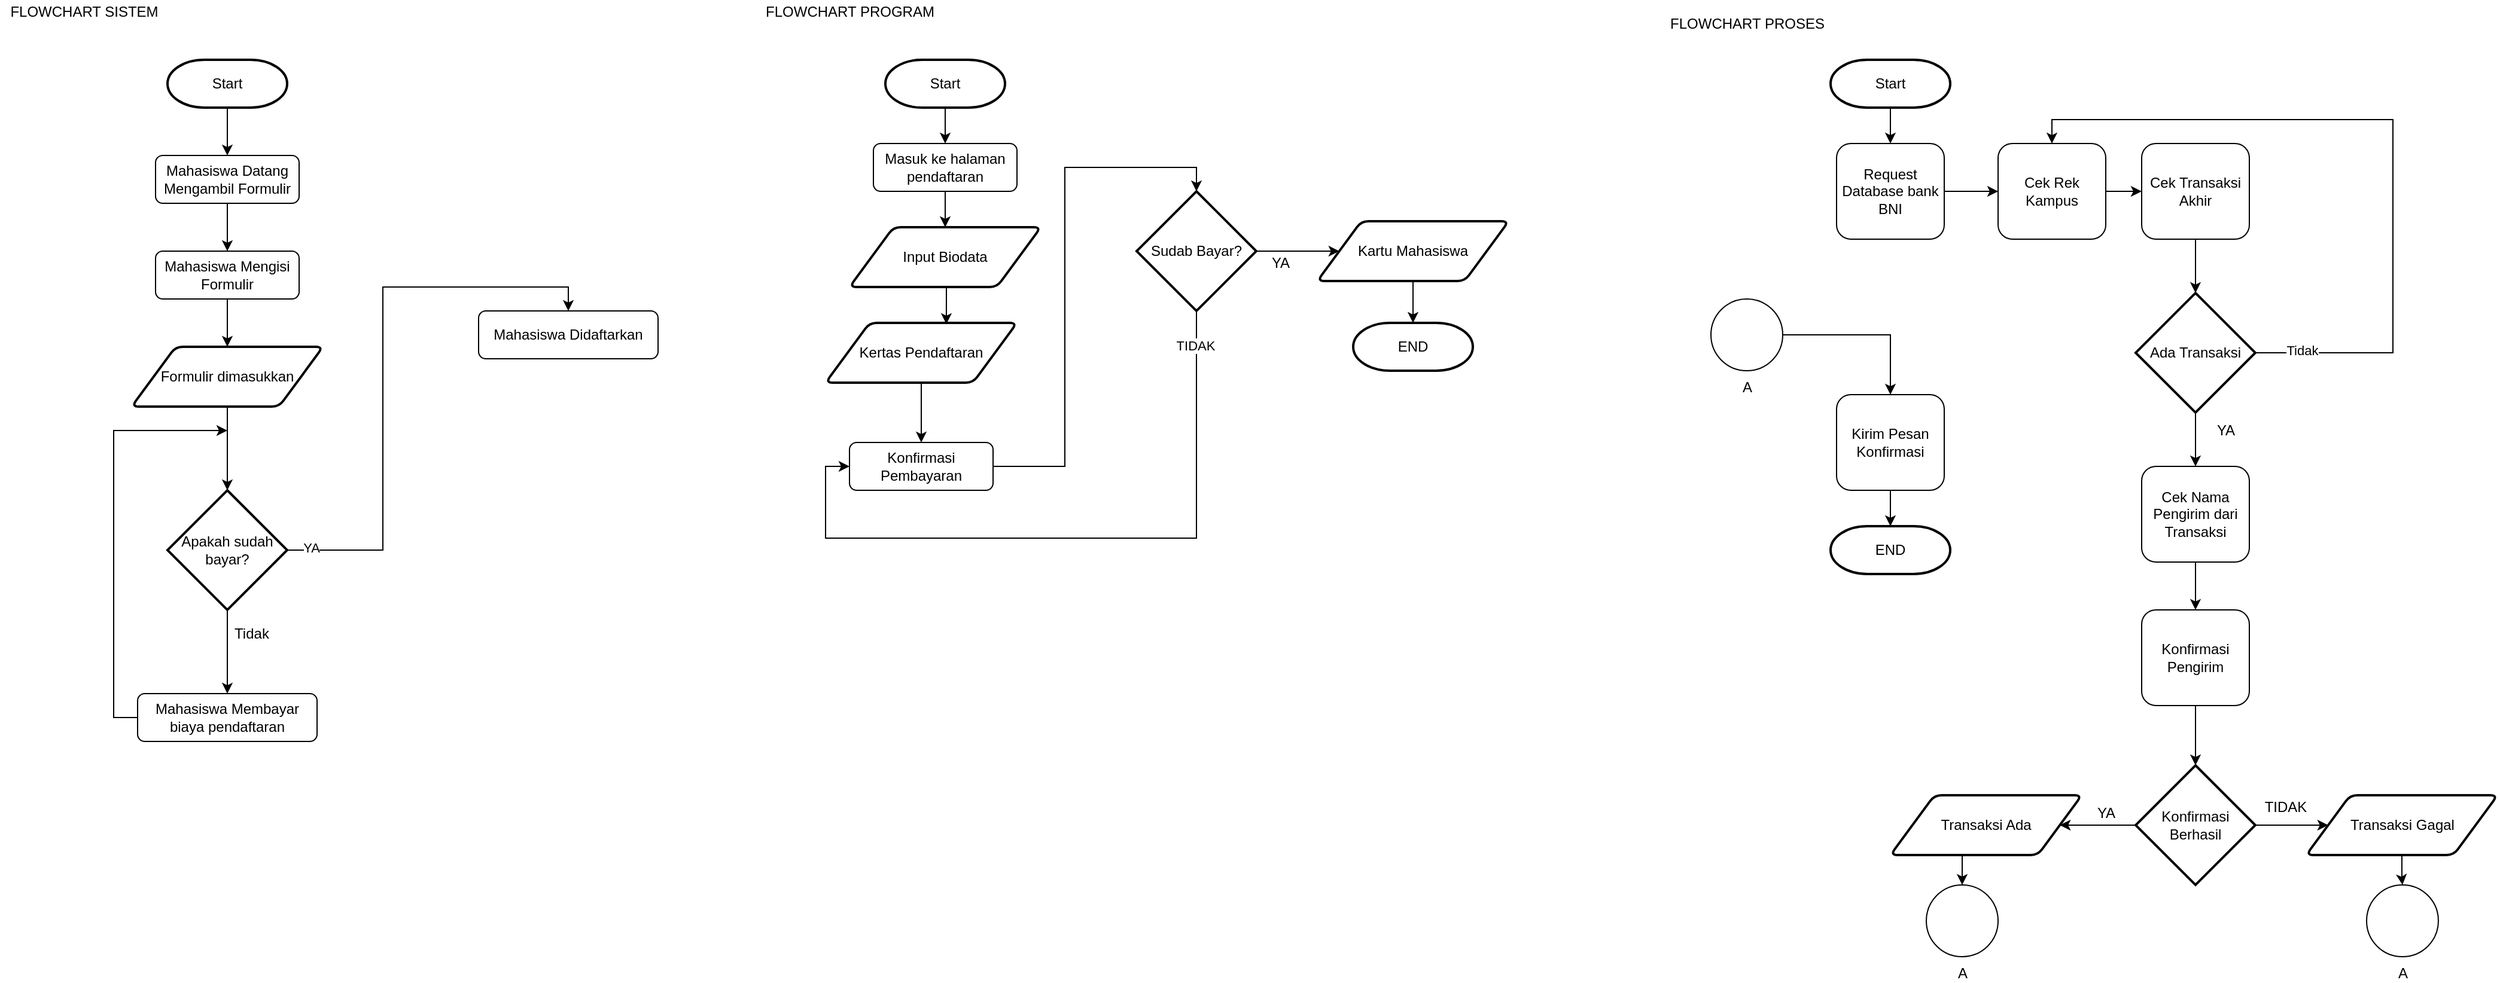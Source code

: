 <mxfile version="13.7.8" type="github">
  <diagram id="C5RBs43oDa-KdzZeNtuy" name="Page-1">
    <mxGraphModel dx="1447" dy="867" grid="1" gridSize="10" guides="1" tooltips="1" connect="1" arrows="1" fold="1" page="1" pageScale="1" pageWidth="827" pageHeight="1169" math="0" shadow="0">
      <root>
        <mxCell id="WIyWlLk6GJQsqaUBKTNV-0" />
        <mxCell id="WIyWlLk6GJQsqaUBKTNV-1" parent="WIyWlLk6GJQsqaUBKTNV-0" />
        <mxCell id="hZAb5yGBT-T0NqIuAjGt-6" style="edgeStyle=orthogonalEdgeStyle;rounded=0;orthogonalLoop=1;jettySize=auto;html=1;exitX=0.5;exitY=1;exitDx=0;exitDy=0;exitPerimeter=0;entryX=0.5;entryY=0;entryDx=0;entryDy=0;" edge="1" parent="WIyWlLk6GJQsqaUBKTNV-1" source="hZAb5yGBT-T0NqIuAjGt-1" target="hZAb5yGBT-T0NqIuAjGt-2">
          <mxGeometry relative="1" as="geometry" />
        </mxCell>
        <mxCell id="hZAb5yGBT-T0NqIuAjGt-1" value="Start" style="strokeWidth=2;html=1;shape=mxgraph.flowchart.terminator;whiteSpace=wrap;" vertex="1" parent="WIyWlLk6GJQsqaUBKTNV-1">
          <mxGeometry x="200" y="100" width="100" height="40" as="geometry" />
        </mxCell>
        <mxCell id="hZAb5yGBT-T0NqIuAjGt-7" style="edgeStyle=orthogonalEdgeStyle;rounded=0;orthogonalLoop=1;jettySize=auto;html=1;exitX=0.5;exitY=1;exitDx=0;exitDy=0;entryX=0.5;entryY=0;entryDx=0;entryDy=0;" edge="1" parent="WIyWlLk6GJQsqaUBKTNV-1" source="hZAb5yGBT-T0NqIuAjGt-2" target="hZAb5yGBT-T0NqIuAjGt-3">
          <mxGeometry relative="1" as="geometry" />
        </mxCell>
        <mxCell id="hZAb5yGBT-T0NqIuAjGt-2" value="Mahasiswa Datang Mengambil Formulir" style="rounded=1;whiteSpace=wrap;html=1;fontSize=12;glass=0;strokeWidth=1;shadow=0;" vertex="1" parent="WIyWlLk6GJQsqaUBKTNV-1">
          <mxGeometry x="190" y="180" width="120" height="40" as="geometry" />
        </mxCell>
        <mxCell id="hZAb5yGBT-T0NqIuAjGt-8" style="edgeStyle=orthogonalEdgeStyle;rounded=0;orthogonalLoop=1;jettySize=auto;html=1;exitX=0.5;exitY=1;exitDx=0;exitDy=0;entryX=0.5;entryY=0;entryDx=0;entryDy=0;" edge="1" parent="WIyWlLk6GJQsqaUBKTNV-1" source="hZAb5yGBT-T0NqIuAjGt-3" target="hZAb5yGBT-T0NqIuAjGt-4">
          <mxGeometry relative="1" as="geometry" />
        </mxCell>
        <mxCell id="hZAb5yGBT-T0NqIuAjGt-3" value="Mahasiswa Mengisi Formulir" style="rounded=1;whiteSpace=wrap;html=1;fontSize=12;glass=0;strokeWidth=1;shadow=0;" vertex="1" parent="WIyWlLk6GJQsqaUBKTNV-1">
          <mxGeometry x="190" y="260" width="120" height="40" as="geometry" />
        </mxCell>
        <mxCell id="hZAb5yGBT-T0NqIuAjGt-9" style="edgeStyle=orthogonalEdgeStyle;rounded=0;orthogonalLoop=1;jettySize=auto;html=1;exitX=0.5;exitY=1;exitDx=0;exitDy=0;entryX=0.5;entryY=0;entryDx=0;entryDy=0;entryPerimeter=0;" edge="1" parent="WIyWlLk6GJQsqaUBKTNV-1" source="hZAb5yGBT-T0NqIuAjGt-4" target="hZAb5yGBT-T0NqIuAjGt-5">
          <mxGeometry relative="1" as="geometry" />
        </mxCell>
        <mxCell id="hZAb5yGBT-T0NqIuAjGt-4" value="Formulir dimasukkan" style="shape=parallelogram;html=1;strokeWidth=2;perimeter=parallelogramPerimeter;whiteSpace=wrap;rounded=1;arcSize=12;size=0.23;" vertex="1" parent="WIyWlLk6GJQsqaUBKTNV-1">
          <mxGeometry x="170" y="340" width="160" height="50" as="geometry" />
        </mxCell>
        <mxCell id="hZAb5yGBT-T0NqIuAjGt-11" style="edgeStyle=orthogonalEdgeStyle;rounded=0;orthogonalLoop=1;jettySize=auto;html=1;exitX=1;exitY=0.5;exitDx=0;exitDy=0;exitPerimeter=0;entryX=0.5;entryY=0;entryDx=0;entryDy=0;" edge="1" parent="WIyWlLk6GJQsqaUBKTNV-1" source="hZAb5yGBT-T0NqIuAjGt-5" target="hZAb5yGBT-T0NqIuAjGt-10">
          <mxGeometry relative="1" as="geometry" />
        </mxCell>
        <mxCell id="hZAb5yGBT-T0NqIuAjGt-13" value="YA" style="edgeLabel;html=1;align=center;verticalAlign=middle;resizable=0;points=[];" vertex="1" connectable="0" parent="hZAb5yGBT-T0NqIuAjGt-11">
          <mxGeometry x="-0.918" y="2" relative="1" as="geometry">
            <mxPoint as="offset" />
          </mxGeometry>
        </mxCell>
        <mxCell id="hZAb5yGBT-T0NqIuAjGt-15" style="edgeStyle=orthogonalEdgeStyle;rounded=0;orthogonalLoop=1;jettySize=auto;html=1;exitX=0.5;exitY=1;exitDx=0;exitDy=0;exitPerimeter=0;entryX=0.5;entryY=0;entryDx=0;entryDy=0;" edge="1" parent="WIyWlLk6GJQsqaUBKTNV-1" source="hZAb5yGBT-T0NqIuAjGt-5" target="hZAb5yGBT-T0NqIuAjGt-14">
          <mxGeometry relative="1" as="geometry" />
        </mxCell>
        <mxCell id="hZAb5yGBT-T0NqIuAjGt-5" value="Apakah sudah bayar?" style="strokeWidth=2;html=1;shape=mxgraph.flowchart.decision;whiteSpace=wrap;" vertex="1" parent="WIyWlLk6GJQsqaUBKTNV-1">
          <mxGeometry x="200" y="460" width="100" height="100" as="geometry" />
        </mxCell>
        <mxCell id="hZAb5yGBT-T0NqIuAjGt-10" value="Mahasiswa Didaftarkan" style="rounded=1;whiteSpace=wrap;html=1;fontSize=12;glass=0;strokeWidth=1;shadow=0;" vertex="1" parent="WIyWlLk6GJQsqaUBKTNV-1">
          <mxGeometry x="460" y="310" width="150" height="40" as="geometry" />
        </mxCell>
        <mxCell id="hZAb5yGBT-T0NqIuAjGt-22" style="edgeStyle=orthogonalEdgeStyle;rounded=0;orthogonalLoop=1;jettySize=auto;html=1;exitX=0;exitY=0.5;exitDx=0;exitDy=0;" edge="1" parent="WIyWlLk6GJQsqaUBKTNV-1" source="hZAb5yGBT-T0NqIuAjGt-14">
          <mxGeometry relative="1" as="geometry">
            <mxPoint x="250" y="410" as="targetPoint" />
            <Array as="points">
              <mxPoint x="155" y="650" />
              <mxPoint x="155" y="410" />
            </Array>
          </mxGeometry>
        </mxCell>
        <mxCell id="hZAb5yGBT-T0NqIuAjGt-14" value="Mahasiswa Membayar biaya pendaftaran" style="rounded=1;whiteSpace=wrap;html=1;fontSize=12;glass=0;strokeWidth=1;shadow=0;" vertex="1" parent="WIyWlLk6GJQsqaUBKTNV-1">
          <mxGeometry x="175" y="630" width="150" height="40" as="geometry" />
        </mxCell>
        <mxCell id="hZAb5yGBT-T0NqIuAjGt-23" value="Tidak" style="text;html=1;align=center;verticalAlign=middle;resizable=0;points=[];autosize=1;" vertex="1" parent="WIyWlLk6GJQsqaUBKTNV-1">
          <mxGeometry x="250" y="570" width="40" height="20" as="geometry" />
        </mxCell>
        <mxCell id="hZAb5yGBT-T0NqIuAjGt-24" value="FLOWCHART SISTEM" style="text;html=1;align=center;verticalAlign=middle;resizable=0;points=[];autosize=1;" vertex="1" parent="WIyWlLk6GJQsqaUBKTNV-1">
          <mxGeometry x="60" y="50" width="140" height="20" as="geometry" />
        </mxCell>
        <mxCell id="hZAb5yGBT-T0NqIuAjGt-31" style="edgeStyle=orthogonalEdgeStyle;rounded=0;orthogonalLoop=1;jettySize=auto;html=1;exitX=0.5;exitY=1;exitDx=0;exitDy=0;exitPerimeter=0;entryX=0.5;entryY=0;entryDx=0;entryDy=0;" edge="1" parent="WIyWlLk6GJQsqaUBKTNV-1" source="hZAb5yGBT-T0NqIuAjGt-25" target="hZAb5yGBT-T0NqIuAjGt-26">
          <mxGeometry relative="1" as="geometry" />
        </mxCell>
        <mxCell id="hZAb5yGBT-T0NqIuAjGt-25" value="Start" style="strokeWidth=2;html=1;shape=mxgraph.flowchart.terminator;whiteSpace=wrap;" vertex="1" parent="WIyWlLk6GJQsqaUBKTNV-1">
          <mxGeometry x="800" y="100" width="100" height="40" as="geometry" />
        </mxCell>
        <mxCell id="hZAb5yGBT-T0NqIuAjGt-32" style="edgeStyle=orthogonalEdgeStyle;rounded=0;orthogonalLoop=1;jettySize=auto;html=1;exitX=0.5;exitY=1;exitDx=0;exitDy=0;entryX=0.5;entryY=0;entryDx=0;entryDy=0;" edge="1" parent="WIyWlLk6GJQsqaUBKTNV-1" source="hZAb5yGBT-T0NqIuAjGt-26" target="hZAb5yGBT-T0NqIuAjGt-27">
          <mxGeometry relative="1" as="geometry" />
        </mxCell>
        <mxCell id="hZAb5yGBT-T0NqIuAjGt-26" value="Masuk ke halaman pendaftaran" style="rounded=1;whiteSpace=wrap;html=1;fontSize=12;glass=0;strokeWidth=1;shadow=0;" vertex="1" parent="WIyWlLk6GJQsqaUBKTNV-1">
          <mxGeometry x="790" y="170" width="120" height="40" as="geometry" />
        </mxCell>
        <mxCell id="hZAb5yGBT-T0NqIuAjGt-33" style="edgeStyle=orthogonalEdgeStyle;rounded=0;orthogonalLoop=1;jettySize=auto;html=1;exitX=0.5;exitY=1;exitDx=0;exitDy=0;entryX=0.631;entryY=0.02;entryDx=0;entryDy=0;entryPerimeter=0;" edge="1" parent="WIyWlLk6GJQsqaUBKTNV-1" source="hZAb5yGBT-T0NqIuAjGt-27" target="hZAb5yGBT-T0NqIuAjGt-28">
          <mxGeometry relative="1" as="geometry" />
        </mxCell>
        <mxCell id="hZAb5yGBT-T0NqIuAjGt-27" value="Input Biodata" style="shape=parallelogram;html=1;strokeWidth=2;perimeter=parallelogramPerimeter;whiteSpace=wrap;rounded=1;arcSize=12;size=0.23;" vertex="1" parent="WIyWlLk6GJQsqaUBKTNV-1">
          <mxGeometry x="770" y="240" width="160" height="50" as="geometry" />
        </mxCell>
        <mxCell id="hZAb5yGBT-T0NqIuAjGt-34" style="edgeStyle=orthogonalEdgeStyle;rounded=0;orthogonalLoop=1;jettySize=auto;html=1;exitX=0.5;exitY=1;exitDx=0;exitDy=0;entryX=0.5;entryY=0;entryDx=0;entryDy=0;" edge="1" parent="WIyWlLk6GJQsqaUBKTNV-1" source="hZAb5yGBT-T0NqIuAjGt-28" target="hZAb5yGBT-T0NqIuAjGt-29">
          <mxGeometry relative="1" as="geometry" />
        </mxCell>
        <mxCell id="hZAb5yGBT-T0NqIuAjGt-28" value="Kertas Pendaftaran" style="shape=parallelogram;html=1;strokeWidth=2;perimeter=parallelogramPerimeter;whiteSpace=wrap;rounded=1;arcSize=12;size=0.23;" vertex="1" parent="WIyWlLk6GJQsqaUBKTNV-1">
          <mxGeometry x="750" y="320" width="160" height="50" as="geometry" />
        </mxCell>
        <mxCell id="hZAb5yGBT-T0NqIuAjGt-35" style="edgeStyle=orthogonalEdgeStyle;rounded=0;orthogonalLoop=1;jettySize=auto;html=1;exitX=1;exitY=0.5;exitDx=0;exitDy=0;entryX=0.5;entryY=0;entryDx=0;entryDy=0;entryPerimeter=0;" edge="1" parent="WIyWlLk6GJQsqaUBKTNV-1" source="hZAb5yGBT-T0NqIuAjGt-29" target="hZAb5yGBT-T0NqIuAjGt-30">
          <mxGeometry relative="1" as="geometry" />
        </mxCell>
        <mxCell id="hZAb5yGBT-T0NqIuAjGt-29" value="Konfirmasi Pembayaran" style="rounded=1;whiteSpace=wrap;html=1;fontSize=12;glass=0;strokeWidth=1;shadow=0;" vertex="1" parent="WIyWlLk6GJQsqaUBKTNV-1">
          <mxGeometry x="770" y="420" width="120" height="40" as="geometry" />
        </mxCell>
        <mxCell id="hZAb5yGBT-T0NqIuAjGt-37" style="edgeStyle=orthogonalEdgeStyle;rounded=0;orthogonalLoop=1;jettySize=auto;html=1;exitX=1;exitY=0.5;exitDx=0;exitDy=0;exitPerimeter=0;" edge="1" parent="WIyWlLk6GJQsqaUBKTNV-1" source="hZAb5yGBT-T0NqIuAjGt-30" target="hZAb5yGBT-T0NqIuAjGt-36">
          <mxGeometry relative="1" as="geometry" />
        </mxCell>
        <mxCell id="hZAb5yGBT-T0NqIuAjGt-39" style="edgeStyle=orthogonalEdgeStyle;rounded=0;orthogonalLoop=1;jettySize=auto;html=1;exitX=0.5;exitY=1;exitDx=0;exitDy=0;exitPerimeter=0;entryX=0;entryY=0.5;entryDx=0;entryDy=0;" edge="1" parent="WIyWlLk6GJQsqaUBKTNV-1" source="hZAb5yGBT-T0NqIuAjGt-30" target="hZAb5yGBT-T0NqIuAjGt-29">
          <mxGeometry relative="1" as="geometry">
            <Array as="points">
              <mxPoint x="1060" y="500" />
              <mxPoint x="750" y="500" />
              <mxPoint x="750" y="440" />
            </Array>
          </mxGeometry>
        </mxCell>
        <mxCell id="hZAb5yGBT-T0NqIuAjGt-40" value="TIDAK" style="edgeLabel;html=1;align=center;verticalAlign=middle;resizable=0;points=[];" vertex="1" connectable="0" parent="hZAb5yGBT-T0NqIuAjGt-39">
          <mxGeometry x="-0.9" y="-1" relative="1" as="geometry">
            <mxPoint as="offset" />
          </mxGeometry>
        </mxCell>
        <mxCell id="hZAb5yGBT-T0NqIuAjGt-30" value="Sudab Bayar?" style="strokeWidth=2;html=1;shape=mxgraph.flowchart.decision;whiteSpace=wrap;" vertex="1" parent="WIyWlLk6GJQsqaUBKTNV-1">
          <mxGeometry x="1010" y="210" width="100" height="100" as="geometry" />
        </mxCell>
        <mxCell id="hZAb5yGBT-T0NqIuAjGt-42" style="edgeStyle=orthogonalEdgeStyle;rounded=0;orthogonalLoop=1;jettySize=auto;html=1;exitX=0.5;exitY=1;exitDx=0;exitDy=0;" edge="1" parent="WIyWlLk6GJQsqaUBKTNV-1" source="hZAb5yGBT-T0NqIuAjGt-36" target="hZAb5yGBT-T0NqIuAjGt-41">
          <mxGeometry relative="1" as="geometry" />
        </mxCell>
        <mxCell id="hZAb5yGBT-T0NqIuAjGt-36" value="Kartu Mahasiswa" style="shape=parallelogram;html=1;strokeWidth=2;perimeter=parallelogramPerimeter;whiteSpace=wrap;rounded=1;arcSize=12;size=0.23;" vertex="1" parent="WIyWlLk6GJQsqaUBKTNV-1">
          <mxGeometry x="1161" y="235" width="160" height="50" as="geometry" />
        </mxCell>
        <mxCell id="hZAb5yGBT-T0NqIuAjGt-38" value="YA" style="text;html=1;align=center;verticalAlign=middle;resizable=0;points=[];autosize=1;" vertex="1" parent="WIyWlLk6GJQsqaUBKTNV-1">
          <mxGeometry x="1115" y="260" width="30" height="20" as="geometry" />
        </mxCell>
        <mxCell id="hZAb5yGBT-T0NqIuAjGt-41" value="END" style="strokeWidth=2;html=1;shape=mxgraph.flowchart.terminator;whiteSpace=wrap;" vertex="1" parent="WIyWlLk6GJQsqaUBKTNV-1">
          <mxGeometry x="1191" y="320" width="100" height="40" as="geometry" />
        </mxCell>
        <mxCell id="hZAb5yGBT-T0NqIuAjGt-43" value="FLOWCHART PROGRAM" style="text;html=1;align=center;verticalAlign=middle;resizable=0;points=[];autosize=1;" vertex="1" parent="WIyWlLk6GJQsqaUBKTNV-1">
          <mxGeometry x="690" y="50" width="160" height="20" as="geometry" />
        </mxCell>
        <mxCell id="hZAb5yGBT-T0NqIuAjGt-50" style="edgeStyle=orthogonalEdgeStyle;rounded=0;orthogonalLoop=1;jettySize=auto;html=1;exitX=0.5;exitY=1;exitDx=0;exitDy=0;exitPerimeter=0;entryX=0.5;entryY=0;entryDx=0;entryDy=0;" edge="1" parent="WIyWlLk6GJQsqaUBKTNV-1" source="hZAb5yGBT-T0NqIuAjGt-44" target="hZAb5yGBT-T0NqIuAjGt-45">
          <mxGeometry relative="1" as="geometry" />
        </mxCell>
        <mxCell id="hZAb5yGBT-T0NqIuAjGt-44" value="Start" style="strokeWidth=2;html=1;shape=mxgraph.flowchart.terminator;whiteSpace=wrap;" vertex="1" parent="WIyWlLk6GJQsqaUBKTNV-1">
          <mxGeometry x="1590" y="100" width="100" height="40" as="geometry" />
        </mxCell>
        <mxCell id="hZAb5yGBT-T0NqIuAjGt-51" style="edgeStyle=orthogonalEdgeStyle;rounded=0;orthogonalLoop=1;jettySize=auto;html=1;exitX=1;exitY=0.5;exitDx=0;exitDy=0;entryX=0;entryY=0.5;entryDx=0;entryDy=0;" edge="1" parent="WIyWlLk6GJQsqaUBKTNV-1" source="hZAb5yGBT-T0NqIuAjGt-45" target="hZAb5yGBT-T0NqIuAjGt-46">
          <mxGeometry relative="1" as="geometry" />
        </mxCell>
        <mxCell id="hZAb5yGBT-T0NqIuAjGt-45" value="Request Database bank BNI" style="rounded=1;whiteSpace=wrap;html=1;fontSize=12;glass=0;strokeWidth=1;shadow=0;" vertex="1" parent="WIyWlLk6GJQsqaUBKTNV-1">
          <mxGeometry x="1595" y="170" width="90" height="80" as="geometry" />
        </mxCell>
        <mxCell id="hZAb5yGBT-T0NqIuAjGt-52" style="edgeStyle=orthogonalEdgeStyle;rounded=0;orthogonalLoop=1;jettySize=auto;html=1;exitX=1;exitY=0.5;exitDx=0;exitDy=0;entryX=0;entryY=0.5;entryDx=0;entryDy=0;" edge="1" parent="WIyWlLk6GJQsqaUBKTNV-1" source="hZAb5yGBT-T0NqIuAjGt-46" target="hZAb5yGBT-T0NqIuAjGt-48">
          <mxGeometry relative="1" as="geometry" />
        </mxCell>
        <mxCell id="hZAb5yGBT-T0NqIuAjGt-46" value="Cek Rek Kampus" style="rounded=1;whiteSpace=wrap;html=1;fontSize=12;glass=0;strokeWidth=1;shadow=0;" vertex="1" parent="WIyWlLk6GJQsqaUBKTNV-1">
          <mxGeometry x="1730" y="170" width="90" height="80" as="geometry" />
        </mxCell>
        <mxCell id="hZAb5yGBT-T0NqIuAjGt-53" style="edgeStyle=orthogonalEdgeStyle;rounded=0;orthogonalLoop=1;jettySize=auto;html=1;exitX=0.5;exitY=1;exitDx=0;exitDy=0;entryX=0.5;entryY=0;entryDx=0;entryDy=0;entryPerimeter=0;" edge="1" parent="WIyWlLk6GJQsqaUBKTNV-1" source="hZAb5yGBT-T0NqIuAjGt-48" target="hZAb5yGBT-T0NqIuAjGt-49">
          <mxGeometry relative="1" as="geometry" />
        </mxCell>
        <mxCell id="hZAb5yGBT-T0NqIuAjGt-48" value="Cek Transaksi Akhir" style="rounded=1;whiteSpace=wrap;html=1;fontSize=12;glass=0;strokeWidth=1;shadow=0;" vertex="1" parent="WIyWlLk6GJQsqaUBKTNV-1">
          <mxGeometry x="1850" y="170" width="90" height="80" as="geometry" />
        </mxCell>
        <mxCell id="hZAb5yGBT-T0NqIuAjGt-54" style="edgeStyle=orthogonalEdgeStyle;rounded=0;orthogonalLoop=1;jettySize=auto;html=1;exitX=1;exitY=0.5;exitDx=0;exitDy=0;exitPerimeter=0;entryX=0.5;entryY=0;entryDx=0;entryDy=0;" edge="1" parent="WIyWlLk6GJQsqaUBKTNV-1" source="hZAb5yGBT-T0NqIuAjGt-49" target="hZAb5yGBT-T0NqIuAjGt-46">
          <mxGeometry relative="1" as="geometry">
            <Array as="points">
              <mxPoint x="2060" y="345" />
              <mxPoint x="2060" y="150" />
              <mxPoint x="1775" y="150" />
            </Array>
          </mxGeometry>
        </mxCell>
        <mxCell id="hZAb5yGBT-T0NqIuAjGt-55" value="Tidak" style="edgeLabel;html=1;align=center;verticalAlign=middle;resizable=0;points=[];" vertex="1" connectable="0" parent="hZAb5yGBT-T0NqIuAjGt-54">
          <mxGeometry x="-0.873" y="2" relative="1" as="geometry">
            <mxPoint as="offset" />
          </mxGeometry>
        </mxCell>
        <mxCell id="hZAb5yGBT-T0NqIuAjGt-58" style="edgeStyle=orthogonalEdgeStyle;rounded=0;orthogonalLoop=1;jettySize=auto;html=1;exitX=0.5;exitY=1;exitDx=0;exitDy=0;exitPerimeter=0;" edge="1" parent="WIyWlLk6GJQsqaUBKTNV-1" source="hZAb5yGBT-T0NqIuAjGt-49" target="hZAb5yGBT-T0NqIuAjGt-56">
          <mxGeometry relative="1" as="geometry" />
        </mxCell>
        <mxCell id="hZAb5yGBT-T0NqIuAjGt-49" value="Ada Transaksi" style="strokeWidth=2;html=1;shape=mxgraph.flowchart.decision;whiteSpace=wrap;" vertex="1" parent="WIyWlLk6GJQsqaUBKTNV-1">
          <mxGeometry x="1845" y="295" width="100" height="100" as="geometry" />
        </mxCell>
        <mxCell id="hZAb5yGBT-T0NqIuAjGt-59" style="edgeStyle=orthogonalEdgeStyle;rounded=0;orthogonalLoop=1;jettySize=auto;html=1;exitX=0.5;exitY=1;exitDx=0;exitDy=0;entryX=0.5;entryY=0;entryDx=0;entryDy=0;" edge="1" parent="WIyWlLk6GJQsqaUBKTNV-1" source="hZAb5yGBT-T0NqIuAjGt-56" target="hZAb5yGBT-T0NqIuAjGt-57">
          <mxGeometry relative="1" as="geometry" />
        </mxCell>
        <mxCell id="hZAb5yGBT-T0NqIuAjGt-56" value="Cek Nama Pengirim dari Transaksi&lt;span style=&quot;color: rgba(0 , 0 , 0 , 0) ; font-family: monospace ; font-size: 0px&quot;&gt;%3CmxGraphModel%3E%3Croot%3E%3CmxCell%20id%3D%220%22%2F%3E%3CmxCell%20id%3D%221%22%20parent%3D%220%22%2F%3E%3CmxCell%20id%3D%222%22%20value%3D%22Cek%20Transaksi%20Akhir%22%20style%3D%22rounded%3D1%3BwhiteSpace%3Dwrap%3Bhtml%3D1%3BfontSize%3D12%3Bglass%3D0%3BstrokeWidth%3D1%3Bshadow%3D0%3B%22%20vertex%3D%221%22%20parent%3D%221%22%3E%3CmxGeometry%20x%3D%221850%22%20y%3D%22170%22%20width%3D%2290%22%20height%3D%2280%22%20as%3D%22geometry%22%2F%3E%3C%2FmxCell%3E%3C%2Froot%3E%3C%2FmxGraphModel%3E&lt;/span&gt;" style="rounded=1;whiteSpace=wrap;html=1;fontSize=12;glass=0;strokeWidth=1;shadow=0;" vertex="1" parent="WIyWlLk6GJQsqaUBKTNV-1">
          <mxGeometry x="1850" y="440" width="90" height="80" as="geometry" />
        </mxCell>
        <mxCell id="hZAb5yGBT-T0NqIuAjGt-63" style="edgeStyle=orthogonalEdgeStyle;rounded=0;orthogonalLoop=1;jettySize=auto;html=1;exitX=0.5;exitY=1;exitDx=0;exitDy=0;entryX=0.5;entryY=0;entryDx=0;entryDy=0;entryPerimeter=0;" edge="1" parent="WIyWlLk6GJQsqaUBKTNV-1" source="hZAb5yGBT-T0NqIuAjGt-57" target="hZAb5yGBT-T0NqIuAjGt-60">
          <mxGeometry relative="1" as="geometry" />
        </mxCell>
        <mxCell id="hZAb5yGBT-T0NqIuAjGt-57" value="Konfirmasi Pengirim" style="rounded=1;whiteSpace=wrap;html=1;fontSize=12;glass=0;strokeWidth=1;shadow=0;" vertex="1" parent="WIyWlLk6GJQsqaUBKTNV-1">
          <mxGeometry x="1850" y="560" width="90" height="80" as="geometry" />
        </mxCell>
        <mxCell id="hZAb5yGBT-T0NqIuAjGt-64" style="edgeStyle=orthogonalEdgeStyle;rounded=0;orthogonalLoop=1;jettySize=auto;html=1;exitX=1;exitY=0.5;exitDx=0;exitDy=0;exitPerimeter=0;" edge="1" parent="WIyWlLk6GJQsqaUBKTNV-1" source="hZAb5yGBT-T0NqIuAjGt-60" target="hZAb5yGBT-T0NqIuAjGt-61">
          <mxGeometry relative="1" as="geometry" />
        </mxCell>
        <mxCell id="hZAb5yGBT-T0NqIuAjGt-65" style="edgeStyle=orthogonalEdgeStyle;rounded=0;orthogonalLoop=1;jettySize=auto;html=1;exitX=0;exitY=0.5;exitDx=0;exitDy=0;exitPerimeter=0;" edge="1" parent="WIyWlLk6GJQsqaUBKTNV-1" source="hZAb5yGBT-T0NqIuAjGt-60" target="hZAb5yGBT-T0NqIuAjGt-62">
          <mxGeometry relative="1" as="geometry" />
        </mxCell>
        <mxCell id="hZAb5yGBT-T0NqIuAjGt-60" value="Konfirmasi Berhasil" style="strokeWidth=2;html=1;shape=mxgraph.flowchart.decision;whiteSpace=wrap;" vertex="1" parent="WIyWlLk6GJQsqaUBKTNV-1">
          <mxGeometry x="1845" y="690" width="100" height="100" as="geometry" />
        </mxCell>
        <mxCell id="hZAb5yGBT-T0NqIuAjGt-76" style="edgeStyle=orthogonalEdgeStyle;rounded=0;orthogonalLoop=1;jettySize=auto;html=1;exitX=0.5;exitY=1;exitDx=0;exitDy=0;" edge="1" parent="WIyWlLk6GJQsqaUBKTNV-1" source="hZAb5yGBT-T0NqIuAjGt-61" target="hZAb5yGBT-T0NqIuAjGt-74">
          <mxGeometry relative="1" as="geometry" />
        </mxCell>
        <mxCell id="hZAb5yGBT-T0NqIuAjGt-61" value="Transaksi Gagal" style="shape=parallelogram;html=1;strokeWidth=2;perimeter=parallelogramPerimeter;whiteSpace=wrap;rounded=1;arcSize=12;size=0.23;" vertex="1" parent="WIyWlLk6GJQsqaUBKTNV-1">
          <mxGeometry x="1987.5" y="715" width="160" height="50" as="geometry" />
        </mxCell>
        <mxCell id="hZAb5yGBT-T0NqIuAjGt-75" style="edgeStyle=orthogonalEdgeStyle;rounded=0;orthogonalLoop=1;jettySize=auto;html=1;exitX=0.5;exitY=1;exitDx=0;exitDy=0;entryX=0.5;entryY=0;entryDx=0;entryDy=0;entryPerimeter=0;" edge="1" parent="WIyWlLk6GJQsqaUBKTNV-1" source="hZAb5yGBT-T0NqIuAjGt-62" target="hZAb5yGBT-T0NqIuAjGt-73">
          <mxGeometry relative="1" as="geometry" />
        </mxCell>
        <mxCell id="hZAb5yGBT-T0NqIuAjGt-62" value="Transaksi Ada" style="shape=parallelogram;html=1;strokeWidth=2;perimeter=parallelogramPerimeter;whiteSpace=wrap;rounded=1;arcSize=12;size=0.23;" vertex="1" parent="WIyWlLk6GJQsqaUBKTNV-1">
          <mxGeometry x="1640" y="715" width="160" height="50" as="geometry" />
        </mxCell>
        <mxCell id="hZAb5yGBT-T0NqIuAjGt-68" style="edgeStyle=orthogonalEdgeStyle;rounded=0;orthogonalLoop=1;jettySize=auto;html=1;exitX=0.5;exitY=1;exitDx=0;exitDy=0;entryX=0.5;entryY=0;entryDx=0;entryDy=0;entryPerimeter=0;" edge="1" parent="WIyWlLk6GJQsqaUBKTNV-1" source="hZAb5yGBT-T0NqIuAjGt-66" target="hZAb5yGBT-T0NqIuAjGt-67">
          <mxGeometry relative="1" as="geometry" />
        </mxCell>
        <mxCell id="hZAb5yGBT-T0NqIuAjGt-66" value="Kirim Pesan Konfirmasi" style="rounded=1;whiteSpace=wrap;html=1;fontSize=12;glass=0;strokeWidth=1;shadow=0;" vertex="1" parent="WIyWlLk6GJQsqaUBKTNV-1">
          <mxGeometry x="1595" y="380" width="90" height="80" as="geometry" />
        </mxCell>
        <mxCell id="hZAb5yGBT-T0NqIuAjGt-67" value="END" style="strokeWidth=2;html=1;shape=mxgraph.flowchart.terminator;whiteSpace=wrap;" vertex="1" parent="WIyWlLk6GJQsqaUBKTNV-1">
          <mxGeometry x="1590" y="490" width="100" height="40" as="geometry" />
        </mxCell>
        <mxCell id="hZAb5yGBT-T0NqIuAjGt-70" style="edgeStyle=orthogonalEdgeStyle;rounded=0;orthogonalLoop=1;jettySize=auto;html=1;exitX=1;exitY=0.5;exitDx=0;exitDy=0;exitPerimeter=0;entryX=0.5;entryY=0;entryDx=0;entryDy=0;" edge="1" parent="WIyWlLk6GJQsqaUBKTNV-1" source="hZAb5yGBT-T0NqIuAjGt-69" target="hZAb5yGBT-T0NqIuAjGt-66">
          <mxGeometry relative="1" as="geometry" />
        </mxCell>
        <mxCell id="hZAb5yGBT-T0NqIuAjGt-69" value="A" style="verticalLabelPosition=bottom;verticalAlign=top;html=1;shape=mxgraph.flowchart.on-page_reference;" vertex="1" parent="WIyWlLk6GJQsqaUBKTNV-1">
          <mxGeometry x="1490" y="300" width="60" height="60" as="geometry" />
        </mxCell>
        <mxCell id="hZAb5yGBT-T0NqIuAjGt-73" value="A" style="verticalLabelPosition=bottom;verticalAlign=top;html=1;shape=mxgraph.flowchart.on-page_reference;" vertex="1" parent="WIyWlLk6GJQsqaUBKTNV-1">
          <mxGeometry x="1670" y="790" width="60" height="60" as="geometry" />
        </mxCell>
        <mxCell id="hZAb5yGBT-T0NqIuAjGt-74" value="A" style="verticalLabelPosition=bottom;verticalAlign=top;html=1;shape=mxgraph.flowchart.on-page_reference;" vertex="1" parent="WIyWlLk6GJQsqaUBKTNV-1">
          <mxGeometry x="2038" y="790" width="60" height="60" as="geometry" />
        </mxCell>
        <mxCell id="hZAb5yGBT-T0NqIuAjGt-77" value="FLOWCHART PROSES" style="text;html=1;align=center;verticalAlign=middle;resizable=0;points=[];autosize=1;" vertex="1" parent="WIyWlLk6GJQsqaUBKTNV-1">
          <mxGeometry x="1450" y="60" width="140" height="20" as="geometry" />
        </mxCell>
        <mxCell id="hZAb5yGBT-T0NqIuAjGt-78" value="YA" style="text;html=1;align=center;verticalAlign=middle;resizable=0;points=[];autosize=1;" vertex="1" parent="WIyWlLk6GJQsqaUBKTNV-1">
          <mxGeometry x="1905" y="400" width="30" height="20" as="geometry" />
        </mxCell>
        <mxCell id="hZAb5yGBT-T0NqIuAjGt-79" value="TIDAK" style="text;html=1;align=center;verticalAlign=middle;resizable=0;points=[];autosize=1;" vertex="1" parent="WIyWlLk6GJQsqaUBKTNV-1">
          <mxGeometry x="1945" y="715" width="50" height="20" as="geometry" />
        </mxCell>
        <mxCell id="hZAb5yGBT-T0NqIuAjGt-81" value="YA" style="text;html=1;align=center;verticalAlign=middle;resizable=0;points=[];autosize=1;" vertex="1" parent="WIyWlLk6GJQsqaUBKTNV-1">
          <mxGeometry x="1805" y="720" width="30" height="20" as="geometry" />
        </mxCell>
      </root>
    </mxGraphModel>
  </diagram>
</mxfile>
